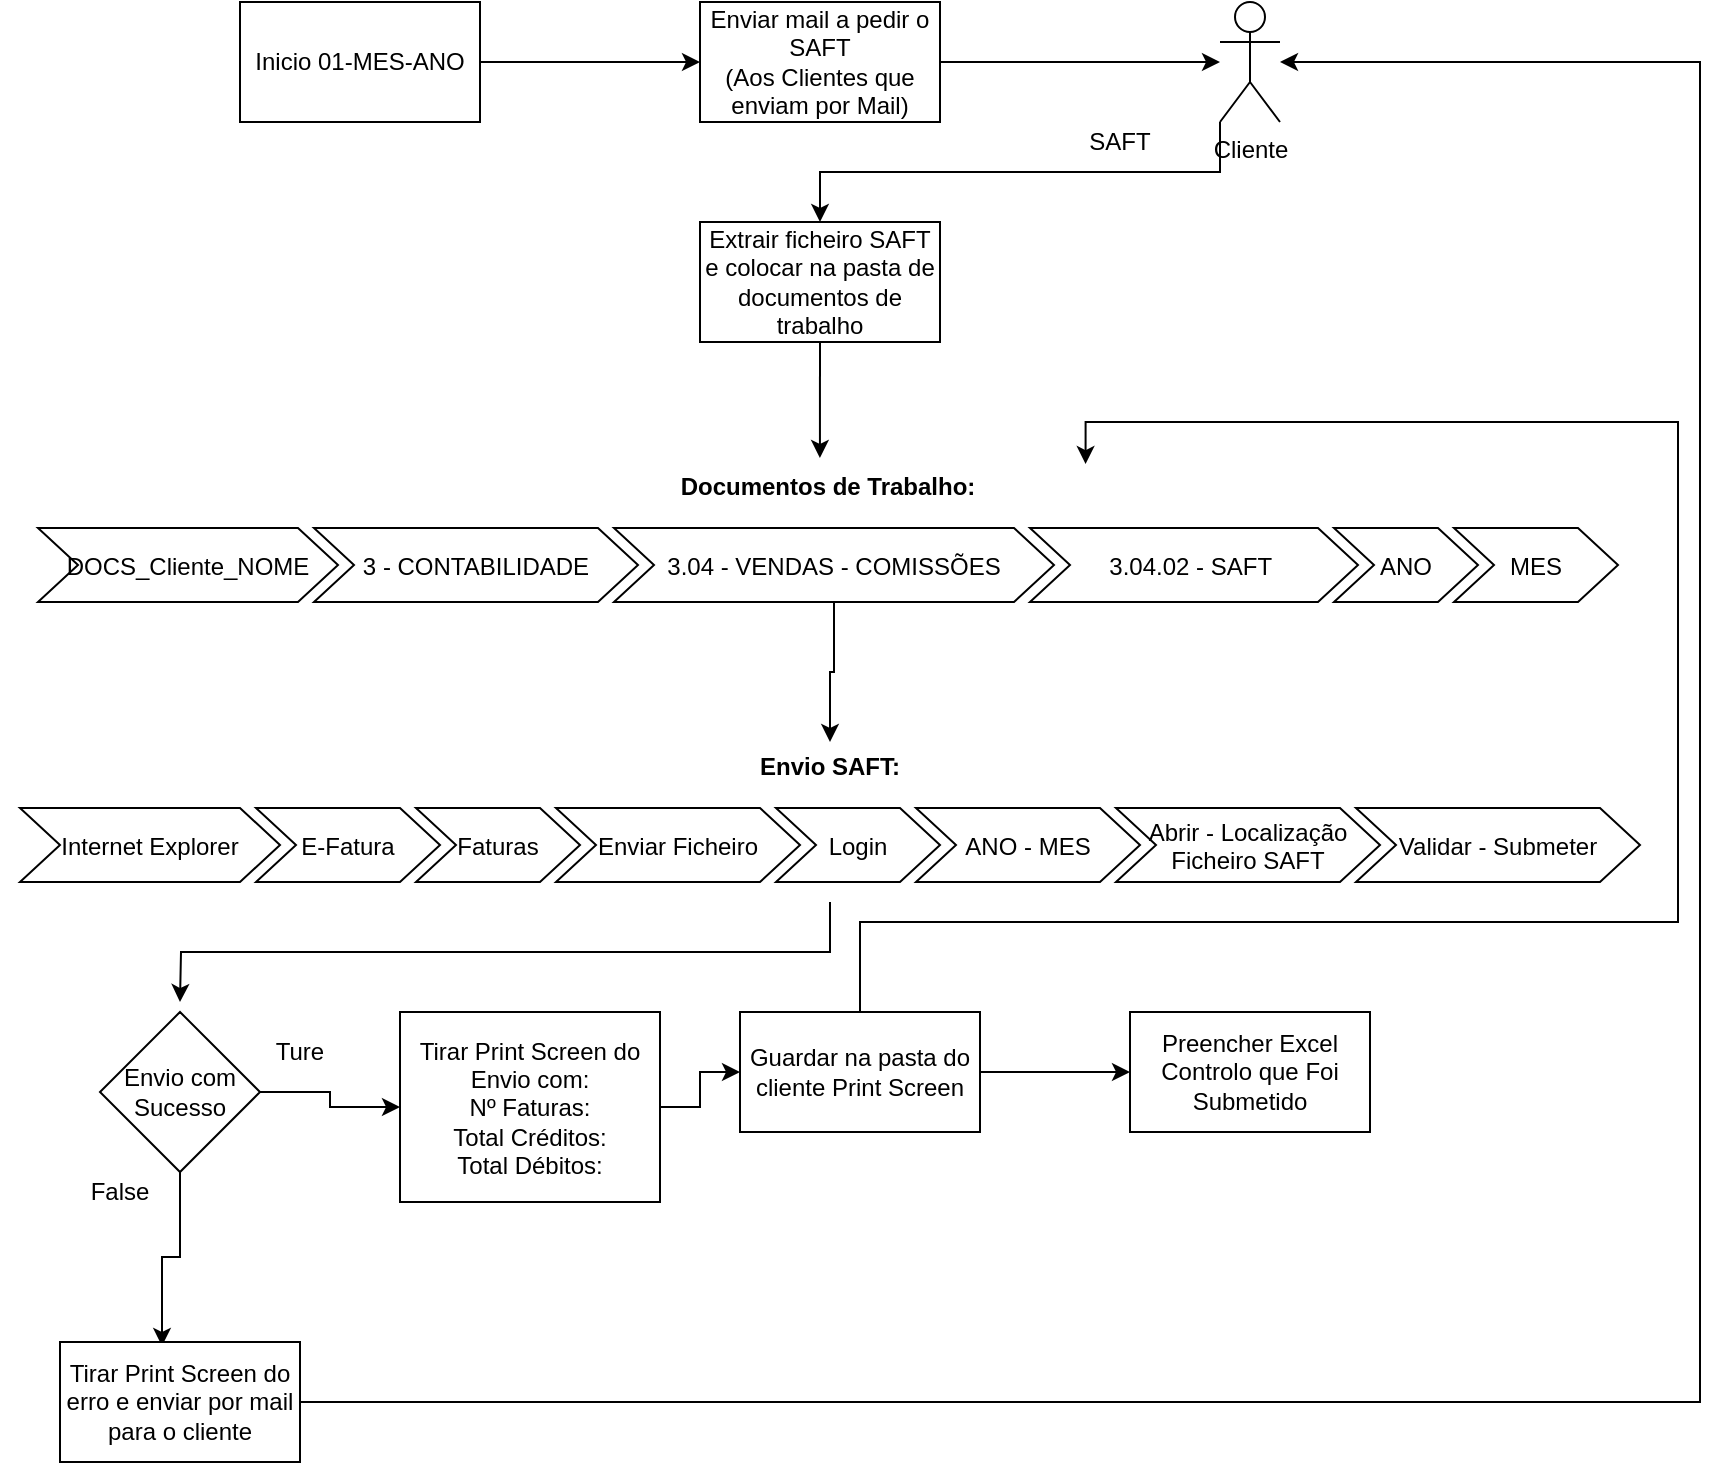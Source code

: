 <mxfile version="14.4.2" type="github">
  <diagram id="s0VlZT-dddxHw9YY_n9r" name="Work_flow">
    <mxGraphModel dx="1422" dy="762" grid="1" gridSize="10" guides="1" tooltips="1" connect="1" arrows="1" fold="1" page="1" pageScale="1" pageWidth="827" pageHeight="1169" math="0" shadow="0">
      <root>
        <mxCell id="0" />
        <mxCell id="1" parent="0" />
        <mxCell id="jv6M93GBuTSODgMxpCH0-4" style="edgeStyle=orthogonalEdgeStyle;rounded=0;orthogonalLoop=1;jettySize=auto;html=1;exitX=1;exitY=0.5;exitDx=0;exitDy=0;" edge="1" parent="1" source="jv6M93GBuTSODgMxpCH0-1" target="jv6M93GBuTSODgMxpCH0-3">
          <mxGeometry relative="1" as="geometry" />
        </mxCell>
        <mxCell id="jv6M93GBuTSODgMxpCH0-1" value="Enviar mail a pedir o SAFT&lt;br&gt;(Aos Clientes que enviam por Mail)" style="rounded=0;whiteSpace=wrap;html=1;" vertex="1" parent="1">
          <mxGeometry x="350" y="50" width="120" height="60" as="geometry" />
        </mxCell>
        <mxCell id="jv6M93GBuTSODgMxpCH0-38" style="edgeStyle=orthogonalEdgeStyle;rounded=0;orthogonalLoop=1;jettySize=auto;html=1;exitX=0.5;exitY=1;exitDx=0;exitDy=0;entryX=0.495;entryY=-0.025;entryDx=0;entryDy=0;entryPerimeter=0;" edge="1" parent="1" source="jv6M93GBuTSODgMxpCH0-2" target="jv6M93GBuTSODgMxpCH0-13">
          <mxGeometry relative="1" as="geometry" />
        </mxCell>
        <mxCell id="jv6M93GBuTSODgMxpCH0-2" value="Extrair ficheiro SAFT e colocar na pasta de documentos de trabalho" style="rounded=0;whiteSpace=wrap;html=1;" vertex="1" parent="1">
          <mxGeometry x="350" y="160" width="120" height="60" as="geometry" />
        </mxCell>
        <mxCell id="jv6M93GBuTSODgMxpCH0-10" style="edgeStyle=orthogonalEdgeStyle;rounded=0;orthogonalLoop=1;jettySize=auto;html=1;exitX=0;exitY=1;exitDx=0;exitDy=0;exitPerimeter=0;" edge="1" parent="1" source="jv6M93GBuTSODgMxpCH0-3" target="jv6M93GBuTSODgMxpCH0-2">
          <mxGeometry relative="1" as="geometry" />
        </mxCell>
        <mxCell id="jv6M93GBuTSODgMxpCH0-3" value="Cliente&lt;br&gt;" style="shape=umlActor;verticalLabelPosition=bottom;verticalAlign=top;html=1;outlineConnect=0;" vertex="1" parent="1">
          <mxGeometry x="610" y="50" width="30" height="60" as="geometry" />
        </mxCell>
        <mxCell id="jv6M93GBuTSODgMxpCH0-9" value="" style="edgeStyle=orthogonalEdgeStyle;rounded=0;orthogonalLoop=1;jettySize=auto;html=1;" edge="1" parent="1" source="jv6M93GBuTSODgMxpCH0-8" target="jv6M93GBuTSODgMxpCH0-1">
          <mxGeometry relative="1" as="geometry" />
        </mxCell>
        <mxCell id="jv6M93GBuTSODgMxpCH0-8" value="Inicio 01-MES-ANO" style="rounded=0;whiteSpace=wrap;html=1;" vertex="1" parent="1">
          <mxGeometry x="120" y="50" width="120" height="60" as="geometry" />
        </mxCell>
        <mxCell id="jv6M93GBuTSODgMxpCH0-11" value="SAFT" style="text;html=1;strokeColor=none;fillColor=none;align=center;verticalAlign=middle;whiteSpace=wrap;rounded=0;" vertex="1" parent="1">
          <mxGeometry x="540" y="110" width="40" height="20" as="geometry" />
        </mxCell>
        <mxCell id="jv6M93GBuTSODgMxpCH0-13" value="Documentos de Trabalho:" style="swimlane;childLayout=stackLayout;horizontal=1;fillColor=none;horizontalStack=1;resizeParent=1;resizeParentMax=0;resizeLast=0;collapsible=0;strokeColor=none;stackBorder=10;stackSpacing=-12;resizable=1;align=center;points=[];fontColor=#000000;startSize=23;" vertex="1" parent="1">
          <mxGeometry x="9" y="280" width="810" height="80" as="geometry" />
        </mxCell>
        <mxCell id="jv6M93GBuTSODgMxpCH0-18" value="DOCS_Cliente_NOME" style="shape=step;perimeter=stepPerimeter;fixedSize=1;points=[];" vertex="1" parent="jv6M93GBuTSODgMxpCH0-13">
          <mxGeometry x="10" y="33" width="150" height="37" as="geometry" />
        </mxCell>
        <mxCell id="jv6M93GBuTSODgMxpCH0-14" value="3 - CONTABILIDADE" style="shape=step;perimeter=stepPerimeter;fixedSize=1;points=[];" vertex="1" parent="jv6M93GBuTSODgMxpCH0-13">
          <mxGeometry x="148" y="33" width="162" height="37" as="geometry" />
        </mxCell>
        <mxCell id="jv6M93GBuTSODgMxpCH0-15" value="3.04 - VENDAS - COMISSÕES" style="shape=step;perimeter=stepPerimeter;fixedSize=1;points=[];" vertex="1" parent="jv6M93GBuTSODgMxpCH0-13">
          <mxGeometry x="298" y="33" width="220" height="37" as="geometry" />
        </mxCell>
        <mxCell id="jv6M93GBuTSODgMxpCH0-16" value="3.04.02 - SAFT " style="shape=step;perimeter=stepPerimeter;fixedSize=1;points=[];" vertex="1" parent="jv6M93GBuTSODgMxpCH0-13">
          <mxGeometry x="506" y="33" width="164" height="37" as="geometry" />
        </mxCell>
        <mxCell id="jv6M93GBuTSODgMxpCH0-19" value="ANO" style="shape=step;perimeter=stepPerimeter;fixedSize=1;points=[];" vertex="1" parent="jv6M93GBuTSODgMxpCH0-13">
          <mxGeometry x="658" y="33" width="72" height="37" as="geometry" />
        </mxCell>
        <mxCell id="jv6M93GBuTSODgMxpCH0-20" value="MES" style="shape=step;perimeter=stepPerimeter;fixedSize=1;points=[];" vertex="1" parent="jv6M93GBuTSODgMxpCH0-13">
          <mxGeometry x="718" y="33" width="82" height="37" as="geometry" />
        </mxCell>
        <mxCell id="jv6M93GBuTSODgMxpCH0-44" style="edgeStyle=orthogonalEdgeStyle;rounded=0;orthogonalLoop=1;jettySize=auto;html=1;" edge="1" parent="1" source="jv6M93GBuTSODgMxpCH0-22">
          <mxGeometry relative="1" as="geometry">
            <mxPoint x="90" y="550" as="targetPoint" />
          </mxGeometry>
        </mxCell>
        <mxCell id="jv6M93GBuTSODgMxpCH0-22" value="Envio SAFT:" style="swimlane;childLayout=stackLayout;horizontal=1;fillColor=none;horizontalStack=1;resizeParent=1;resizeParentMax=0;resizeLast=0;collapsible=0;strokeColor=none;stackBorder=10;stackSpacing=-12;resizable=1;align=center;points=[];fontColor=#000000;startSize=23;" vertex="1" parent="1">
          <mxGeometry y="420" width="830" height="80" as="geometry" />
        </mxCell>
        <mxCell id="jv6M93GBuTSODgMxpCH0-23" value="Internet Explorer" style="shape=step;perimeter=stepPerimeter;fixedSize=1;points=[];" vertex="1" parent="jv6M93GBuTSODgMxpCH0-22">
          <mxGeometry x="10" y="33" width="130" height="37" as="geometry" />
        </mxCell>
        <mxCell id="jv6M93GBuTSODgMxpCH0-24" value="E-Fatura" style="shape=step;perimeter=stepPerimeter;fixedSize=1;points=[];" vertex="1" parent="jv6M93GBuTSODgMxpCH0-22">
          <mxGeometry x="128" y="33" width="92" height="37" as="geometry" />
        </mxCell>
        <mxCell id="jv6M93GBuTSODgMxpCH0-25" value="Faturas" style="shape=step;perimeter=stepPerimeter;fixedSize=1;points=[];" vertex="1" parent="jv6M93GBuTSODgMxpCH0-22">
          <mxGeometry x="208" y="33" width="82" height="37" as="geometry" />
        </mxCell>
        <mxCell id="jv6M93GBuTSODgMxpCH0-26" value="Enviar Ficheiro" style="shape=step;perimeter=stepPerimeter;fixedSize=1;points=[];" vertex="1" parent="jv6M93GBuTSODgMxpCH0-22">
          <mxGeometry x="278" y="33" width="122" height="37" as="geometry" />
        </mxCell>
        <mxCell id="jv6M93GBuTSODgMxpCH0-27" value="Login" style="shape=step;perimeter=stepPerimeter;fixedSize=1;points=[];" vertex="1" parent="jv6M93GBuTSODgMxpCH0-22">
          <mxGeometry x="388" y="33" width="82" height="37" as="geometry" />
        </mxCell>
        <mxCell id="jv6M93GBuTSODgMxpCH0-28" value="ANO - MES" style="shape=step;perimeter=stepPerimeter;fixedSize=1;points=[];" vertex="1" parent="jv6M93GBuTSODgMxpCH0-22">
          <mxGeometry x="458" y="33" width="112" height="37" as="geometry" />
        </mxCell>
        <mxCell id="jv6M93GBuTSODgMxpCH0-30" value="Abrir - Localização &#xa;Ficheiro SAFT" style="shape=step;perimeter=stepPerimeter;fixedSize=1;points=[];" vertex="1" parent="jv6M93GBuTSODgMxpCH0-22">
          <mxGeometry x="558" y="33" width="132" height="37" as="geometry" />
        </mxCell>
        <mxCell id="jv6M93GBuTSODgMxpCH0-31" value="Validar - Submeter" style="shape=step;perimeter=stepPerimeter;fixedSize=1;points=[];" vertex="1" parent="jv6M93GBuTSODgMxpCH0-22">
          <mxGeometry x="678" y="33" width="142" height="37" as="geometry" />
        </mxCell>
        <mxCell id="jv6M93GBuTSODgMxpCH0-35" style="edgeStyle=orthogonalEdgeStyle;rounded=0;orthogonalLoop=1;jettySize=auto;html=1;exitX=1;exitY=0.5;exitDx=0;exitDy=0;entryX=0;entryY=0.5;entryDx=0;entryDy=0;" edge="1" parent="1" source="jv6M93GBuTSODgMxpCH0-32" target="jv6M93GBuTSODgMxpCH0-34">
          <mxGeometry relative="1" as="geometry" />
        </mxCell>
        <mxCell id="jv6M93GBuTSODgMxpCH0-32" value="Tirar Print Screen do Envio com:&lt;br&gt;Nº Faturas:&lt;br&gt;Total Créditos:&lt;br&gt;Total Débitos:" style="rounded=0;whiteSpace=wrap;html=1;" vertex="1" parent="1">
          <mxGeometry x="200" y="555" width="130" height="95" as="geometry" />
        </mxCell>
        <mxCell id="jv6M93GBuTSODgMxpCH0-40" style="edgeStyle=orthogonalEdgeStyle;rounded=0;orthogonalLoop=1;jettySize=auto;html=1;entryX=0.659;entryY=0.013;entryDx=0;entryDy=0;entryPerimeter=0;" edge="1" parent="1" source="jv6M93GBuTSODgMxpCH0-34" target="jv6M93GBuTSODgMxpCH0-13">
          <mxGeometry relative="1" as="geometry">
            <Array as="points">
              <mxPoint x="430" y="510" />
              <mxPoint x="839" y="510" />
              <mxPoint x="839" y="260" />
              <mxPoint x="543" y="260" />
            </Array>
          </mxGeometry>
        </mxCell>
        <mxCell id="jv6M93GBuTSODgMxpCH0-42" style="edgeStyle=orthogonalEdgeStyle;rounded=0;orthogonalLoop=1;jettySize=auto;html=1;exitX=1;exitY=0.5;exitDx=0;exitDy=0;entryX=0;entryY=0.5;entryDx=0;entryDy=0;" edge="1" parent="1" source="jv6M93GBuTSODgMxpCH0-34" target="jv6M93GBuTSODgMxpCH0-41">
          <mxGeometry relative="1" as="geometry" />
        </mxCell>
        <mxCell id="jv6M93GBuTSODgMxpCH0-34" value="Guardar na pasta do cliente Print Screen" style="rounded=0;whiteSpace=wrap;html=1;" vertex="1" parent="1">
          <mxGeometry x="370" y="555" width="120" height="60" as="geometry" />
        </mxCell>
        <mxCell id="jv6M93GBuTSODgMxpCH0-39" style="edgeStyle=orthogonalEdgeStyle;rounded=0;orthogonalLoop=1;jettySize=auto;html=1;" edge="1" parent="1" source="jv6M93GBuTSODgMxpCH0-15" target="jv6M93GBuTSODgMxpCH0-22">
          <mxGeometry relative="1" as="geometry" />
        </mxCell>
        <mxCell id="jv6M93GBuTSODgMxpCH0-41" value="Preencher Excel Controlo que Foi Submetido" style="rounded=0;whiteSpace=wrap;html=1;" vertex="1" parent="1">
          <mxGeometry x="565" y="555" width="120" height="60" as="geometry" />
        </mxCell>
        <mxCell id="jv6M93GBuTSODgMxpCH0-45" style="edgeStyle=orthogonalEdgeStyle;rounded=0;orthogonalLoop=1;jettySize=auto;html=1;exitX=1;exitY=0.5;exitDx=0;exitDy=0;entryX=0;entryY=0.5;entryDx=0;entryDy=0;" edge="1" parent="1" source="jv6M93GBuTSODgMxpCH0-43" target="jv6M93GBuTSODgMxpCH0-32">
          <mxGeometry relative="1" as="geometry" />
        </mxCell>
        <mxCell id="jv6M93GBuTSODgMxpCH0-48" style="edgeStyle=orthogonalEdgeStyle;rounded=0;orthogonalLoop=1;jettySize=auto;html=1;entryX=0.425;entryY=0.033;entryDx=0;entryDy=0;entryPerimeter=0;" edge="1" parent="1" source="jv6M93GBuTSODgMxpCH0-43" target="jv6M93GBuTSODgMxpCH0-47">
          <mxGeometry relative="1" as="geometry" />
        </mxCell>
        <mxCell id="jv6M93GBuTSODgMxpCH0-43" value="Envio com Sucesso" style="rhombus;whiteSpace=wrap;html=1;" vertex="1" parent="1">
          <mxGeometry x="50" y="555" width="80" height="80" as="geometry" />
        </mxCell>
        <mxCell id="jv6M93GBuTSODgMxpCH0-46" value="Ture" style="text;html=1;strokeColor=none;fillColor=none;align=center;verticalAlign=middle;whiteSpace=wrap;rounded=0;" vertex="1" parent="1">
          <mxGeometry x="130" y="565" width="40" height="20" as="geometry" />
        </mxCell>
        <mxCell id="jv6M93GBuTSODgMxpCH0-49" style="edgeStyle=orthogonalEdgeStyle;rounded=0;orthogonalLoop=1;jettySize=auto;html=1;" edge="1" parent="1" source="jv6M93GBuTSODgMxpCH0-47" target="jv6M93GBuTSODgMxpCH0-3">
          <mxGeometry relative="1" as="geometry">
            <Array as="points">
              <mxPoint x="850" y="750" />
              <mxPoint x="850" y="80" />
            </Array>
          </mxGeometry>
        </mxCell>
        <mxCell id="jv6M93GBuTSODgMxpCH0-47" value="Tirar Print Screen do erro e enviar por mail para o cliente" style="rounded=0;whiteSpace=wrap;html=1;" vertex="1" parent="1">
          <mxGeometry x="30" y="720" width="120" height="60" as="geometry" />
        </mxCell>
        <mxCell id="jv6M93GBuTSODgMxpCH0-50" value="False" style="text;html=1;strokeColor=none;fillColor=none;align=center;verticalAlign=middle;whiteSpace=wrap;rounded=0;" vertex="1" parent="1">
          <mxGeometry x="40" y="635" width="40" height="20" as="geometry" />
        </mxCell>
      </root>
    </mxGraphModel>
  </diagram>
</mxfile>
